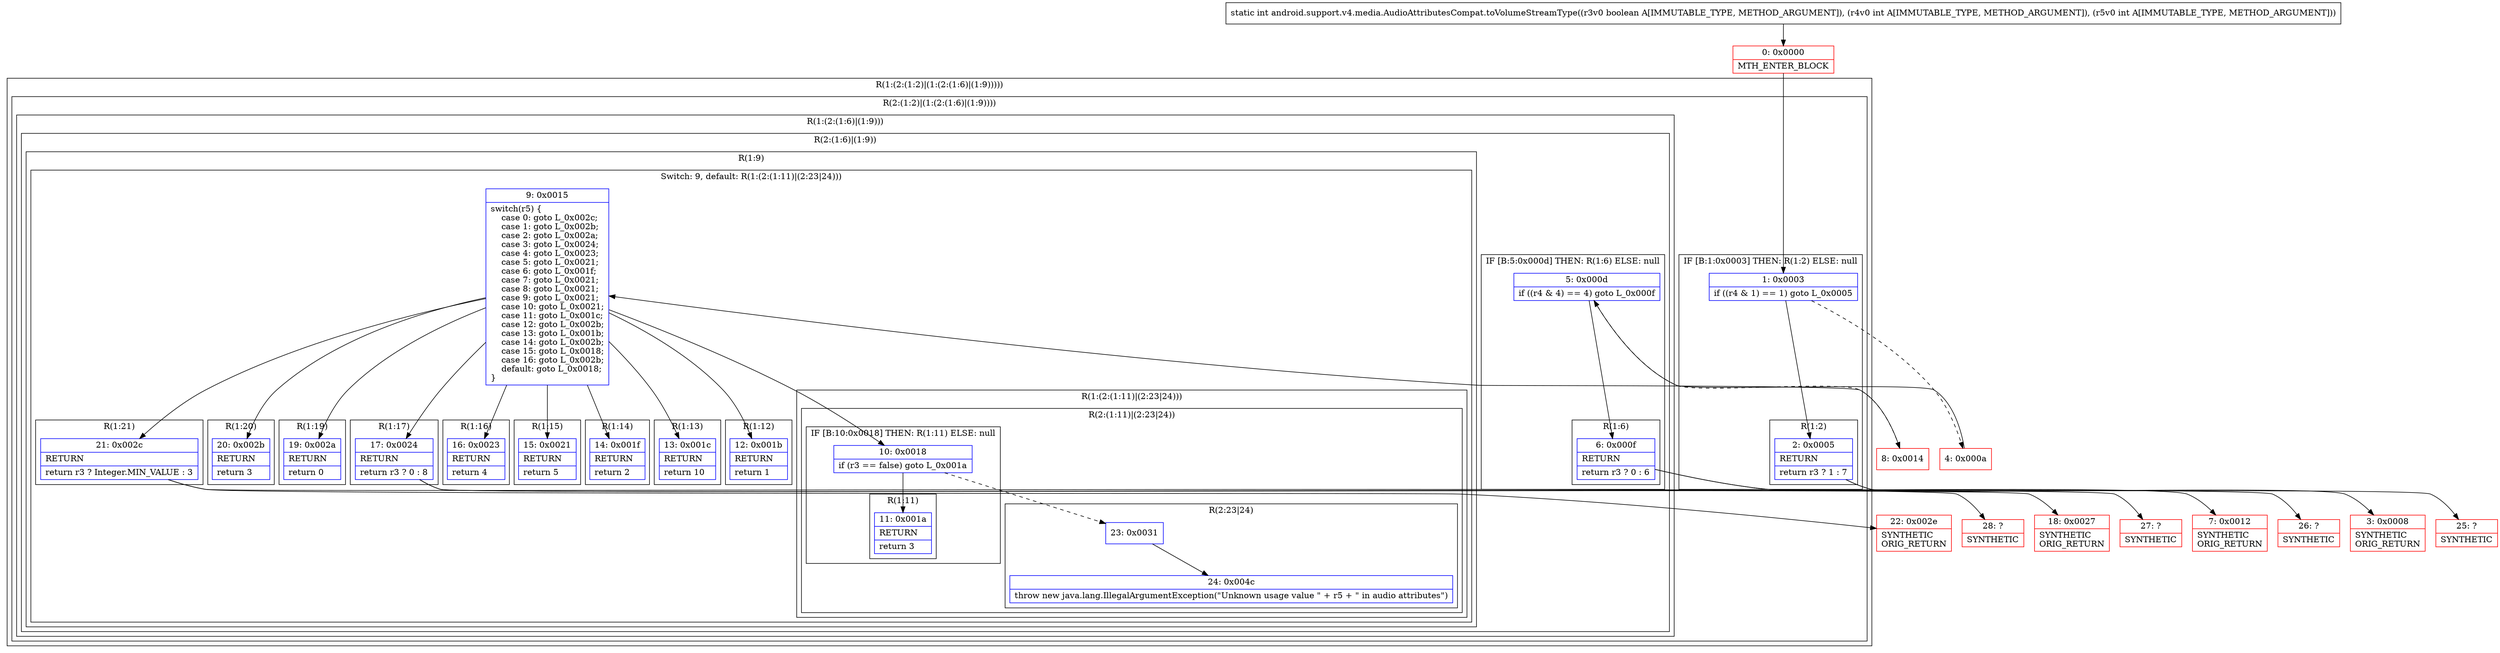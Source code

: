 digraph "CFG forandroid.support.v4.media.AudioAttributesCompat.toVolumeStreamType(ZII)I" {
subgraph cluster_Region_556166873 {
label = "R(1:(2:(1:2)|(1:(2:(1:6)|(1:9)))))";
node [shape=record,color=blue];
subgraph cluster_Region_1963661255 {
label = "R(2:(1:2)|(1:(2:(1:6)|(1:9))))";
node [shape=record,color=blue];
subgraph cluster_IfRegion_443763614 {
label = "IF [B:1:0x0003] THEN: R(1:2) ELSE: null";
node [shape=record,color=blue];
Node_1 [shape=record,label="{1\:\ 0x0003|if ((r4 & 1) == 1) goto L_0x0005\l}"];
subgraph cluster_Region_1694136648 {
label = "R(1:2)";
node [shape=record,color=blue];
Node_2 [shape=record,label="{2\:\ 0x0005|RETURN\l|return r3 ? 1 : 7\l}"];
}
}
subgraph cluster_Region_1991807912 {
label = "R(1:(2:(1:6)|(1:9)))";
node [shape=record,color=blue];
subgraph cluster_Region_1537218455 {
label = "R(2:(1:6)|(1:9))";
node [shape=record,color=blue];
subgraph cluster_IfRegion_1536133318 {
label = "IF [B:5:0x000d] THEN: R(1:6) ELSE: null";
node [shape=record,color=blue];
Node_5 [shape=record,label="{5\:\ 0x000d|if ((r4 & 4) == 4) goto L_0x000f\l}"];
subgraph cluster_Region_1820887750 {
label = "R(1:6)";
node [shape=record,color=blue];
Node_6 [shape=record,label="{6\:\ 0x000f|RETURN\l|return r3 ? 0 : 6\l}"];
}
}
subgraph cluster_Region_1587507500 {
label = "R(1:9)";
node [shape=record,color=blue];
subgraph cluster_SwitchRegion_98093511 {
label = "Switch: 9, default: R(1:(2:(1:11)|(2:23|24)))";
node [shape=record,color=blue];
Node_9 [shape=record,label="{9\:\ 0x0015|switch(r5) \{\l    case 0: goto L_0x002c;\l    case 1: goto L_0x002b;\l    case 2: goto L_0x002a;\l    case 3: goto L_0x0024;\l    case 4: goto L_0x0023;\l    case 5: goto L_0x0021;\l    case 6: goto L_0x001f;\l    case 7: goto L_0x0021;\l    case 8: goto L_0x0021;\l    case 9: goto L_0x0021;\l    case 10: goto L_0x0021;\l    case 11: goto L_0x001c;\l    case 12: goto L_0x002b;\l    case 13: goto L_0x001b;\l    case 14: goto L_0x002b;\l    case 15: goto L_0x0018;\l    case 16: goto L_0x002b;\l    default: goto L_0x0018;\l\}\l}"];
subgraph cluster_Region_574011394 {
label = "R(1:21)";
node [shape=record,color=blue];
Node_21 [shape=record,label="{21\:\ 0x002c|RETURN\l|return r3 ? Integer.MIN_VALUE : 3\l}"];
}
subgraph cluster_Region_180410424 {
label = "R(1:20)";
node [shape=record,color=blue];
Node_20 [shape=record,label="{20\:\ 0x002b|RETURN\l|return 3\l}"];
}
subgraph cluster_Region_796122717 {
label = "R(1:19)";
node [shape=record,color=blue];
Node_19 [shape=record,label="{19\:\ 0x002a|RETURN\l|return 0\l}"];
}
subgraph cluster_Region_1814473861 {
label = "R(1:17)";
node [shape=record,color=blue];
Node_17 [shape=record,label="{17\:\ 0x0024|RETURN\l|return r3 ? 0 : 8\l}"];
}
subgraph cluster_Region_2068316075 {
label = "R(1:16)";
node [shape=record,color=blue];
Node_16 [shape=record,label="{16\:\ 0x0023|RETURN\l|return 4\l}"];
}
subgraph cluster_Region_2001402339 {
label = "R(1:15)";
node [shape=record,color=blue];
Node_15 [shape=record,label="{15\:\ 0x0021|RETURN\l|return 5\l}"];
}
subgraph cluster_Region_1190809697 {
label = "R(1:14)";
node [shape=record,color=blue];
Node_14 [shape=record,label="{14\:\ 0x001f|RETURN\l|return 2\l}"];
}
subgraph cluster_Region_534875839 {
label = "R(1:13)";
node [shape=record,color=blue];
Node_13 [shape=record,label="{13\:\ 0x001c|RETURN\l|return 10\l}"];
}
subgraph cluster_Region_1537179727 {
label = "R(1:12)";
node [shape=record,color=blue];
Node_12 [shape=record,label="{12\:\ 0x001b|RETURN\l|return 1\l}"];
}
subgraph cluster_Region_2075848510 {
label = "R(1:(2:(1:11)|(2:23|24)))";
node [shape=record,color=blue];
subgraph cluster_Region_1876414832 {
label = "R(2:(1:11)|(2:23|24))";
node [shape=record,color=blue];
subgraph cluster_IfRegion_2094018115 {
label = "IF [B:10:0x0018] THEN: R(1:11) ELSE: null";
node [shape=record,color=blue];
Node_10 [shape=record,label="{10\:\ 0x0018|if (r3 == false) goto L_0x001a\l}"];
subgraph cluster_Region_1542079598 {
label = "R(1:11)";
node [shape=record,color=blue];
Node_11 [shape=record,label="{11\:\ 0x001a|RETURN\l|return 3\l}"];
}
}
subgraph cluster_Region_1996849970 {
label = "R(2:23|24)";
node [shape=record,color=blue];
Node_23 [shape=record,label="{23\:\ 0x0031}"];
Node_24 [shape=record,label="{24\:\ 0x004c|throw new java.lang.IllegalArgumentException(\"Unknown usage value \" + r5 + \" in audio attributes\")\l}"];
}
}
}
}
}
}
}
}
}
Node_0 [shape=record,color=red,label="{0\:\ 0x0000|MTH_ENTER_BLOCK\l}"];
Node_3 [shape=record,color=red,label="{3\:\ 0x0008|SYNTHETIC\lORIG_RETURN\l}"];
Node_4 [shape=record,color=red,label="{4\:\ 0x000a}"];
Node_7 [shape=record,color=red,label="{7\:\ 0x0012|SYNTHETIC\lORIG_RETURN\l}"];
Node_8 [shape=record,color=red,label="{8\:\ 0x0014}"];
Node_18 [shape=record,color=red,label="{18\:\ 0x0027|SYNTHETIC\lORIG_RETURN\l}"];
Node_22 [shape=record,color=red,label="{22\:\ 0x002e|SYNTHETIC\lORIG_RETURN\l}"];
Node_25 [shape=record,color=red,label="{25\:\ ?|SYNTHETIC\l}"];
Node_26 [shape=record,color=red,label="{26\:\ ?|SYNTHETIC\l}"];
Node_27 [shape=record,color=red,label="{27\:\ ?|SYNTHETIC\l}"];
Node_28 [shape=record,color=red,label="{28\:\ ?|SYNTHETIC\l}"];
MethodNode[shape=record,label="{static int android.support.v4.media.AudioAttributesCompat.toVolumeStreamType((r3v0 boolean A[IMMUTABLE_TYPE, METHOD_ARGUMENT]), (r4v0 int A[IMMUTABLE_TYPE, METHOD_ARGUMENT]), (r5v0 int A[IMMUTABLE_TYPE, METHOD_ARGUMENT])) }"];
MethodNode -> Node_0;
Node_1 -> Node_2;
Node_1 -> Node_4[style=dashed];
Node_2 -> Node_3;
Node_2 -> Node_25;
Node_5 -> Node_6;
Node_5 -> Node_8[style=dashed];
Node_6 -> Node_7;
Node_6 -> Node_26;
Node_9 -> Node_10;
Node_9 -> Node_12;
Node_9 -> Node_13;
Node_9 -> Node_14;
Node_9 -> Node_15;
Node_9 -> Node_16;
Node_9 -> Node_17;
Node_9 -> Node_19;
Node_9 -> Node_20;
Node_9 -> Node_21;
Node_21 -> Node_22;
Node_21 -> Node_28;
Node_17 -> Node_18;
Node_17 -> Node_27;
Node_10 -> Node_11;
Node_10 -> Node_23[style=dashed];
Node_23 -> Node_24;
Node_0 -> Node_1;
Node_4 -> Node_5;
Node_8 -> Node_9;
}

